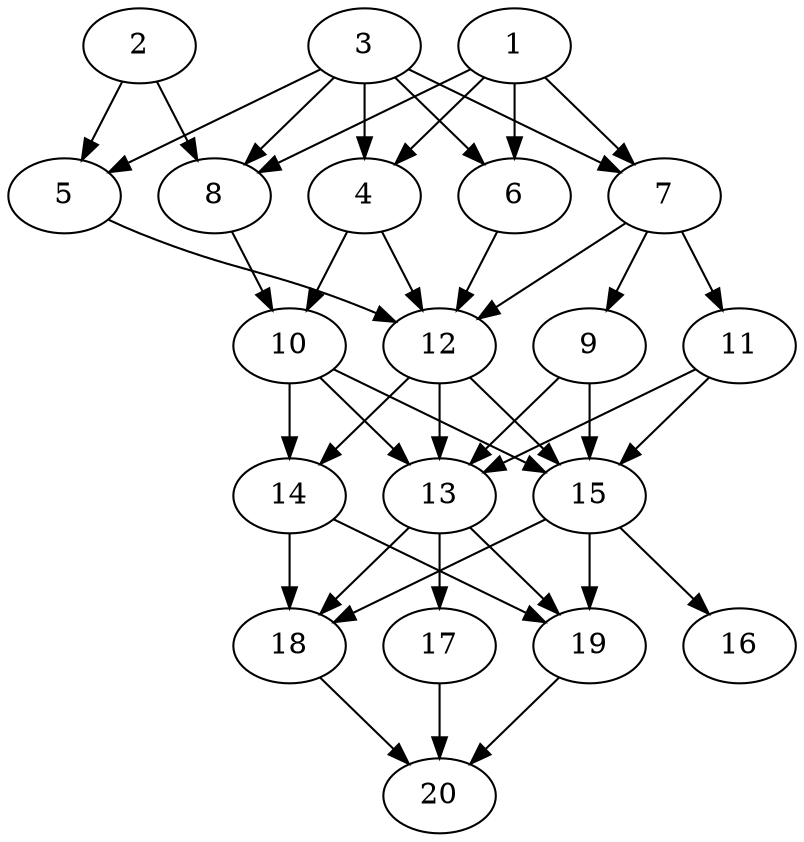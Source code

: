 // DAG automatically generated by daggen at Thu Oct  3 13:58:42 2019
// ./daggen --dot -n 20 --ccr 0.4 --fat 0.5 --regular 0.5 --density 0.9 --mindata 5242880 --maxdata 52428800 
digraph G {
  1 [size="76282880", alpha="0.20", expect_size="30513152"] 
  1 -> 4 [size ="30513152"]
  1 -> 6 [size ="30513152"]
  1 -> 7 [size ="30513152"]
  1 -> 8 [size ="30513152"]
  2 [size="128875520", alpha="0.10", expect_size="51550208"] 
  2 -> 5 [size ="51550208"]
  2 -> 8 [size ="51550208"]
  3 [size="129505280", alpha="0.10", expect_size="51802112"] 
  3 -> 4 [size ="51802112"]
  3 -> 5 [size ="51802112"]
  3 -> 6 [size ="51802112"]
  3 -> 7 [size ="51802112"]
  3 -> 8 [size ="51802112"]
  4 [size="60574720", alpha="0.13", expect_size="24229888"] 
  4 -> 10 [size ="24229888"]
  4 -> 12 [size ="24229888"]
  5 [size="35978240", alpha="0.12", expect_size="14391296"] 
  5 -> 12 [size ="14391296"]
  6 [size="126456320", alpha="0.17", expect_size="50582528"] 
  6 -> 12 [size ="50582528"]
  7 [size="27914240", alpha="0.06", expect_size="11165696"] 
  7 -> 9 [size ="11165696"]
  7 -> 11 [size ="11165696"]
  7 -> 12 [size ="11165696"]
  8 [size="59335680", alpha="0.07", expect_size="23734272"] 
  8 -> 10 [size ="23734272"]
  9 [size="85245440", alpha="0.03", expect_size="34098176"] 
  9 -> 13 [size ="34098176"]
  9 -> 15 [size ="34098176"]
  10 [size="40087040", alpha="0.17", expect_size="16034816"] 
  10 -> 13 [size ="16034816"]
  10 -> 14 [size ="16034816"]
  10 -> 15 [size ="16034816"]
  11 [size="110428160", alpha="0.12", expect_size="44171264"] 
  11 -> 13 [size ="44171264"]
  11 -> 15 [size ="44171264"]
  12 [size="108213760", alpha="0.11", expect_size="43285504"] 
  12 -> 13 [size ="43285504"]
  12 -> 14 [size ="43285504"]
  12 -> 15 [size ="43285504"]
  13 [size="49146880", alpha="0.16", expect_size="19658752"] 
  13 -> 17 [size ="19658752"]
  13 -> 18 [size ="19658752"]
  13 -> 19 [size ="19658752"]
  14 [size="105459200", alpha="0.12", expect_size="42183680"] 
  14 -> 18 [size ="42183680"]
  14 -> 19 [size ="42183680"]
  15 [size="62026240", alpha="0.13", expect_size="24810496"] 
  15 -> 16 [size ="24810496"]
  15 -> 18 [size ="24810496"]
  15 -> 19 [size ="24810496"]
  16 [size="14110720", alpha="0.06", expect_size="5644288"] 
  17 [size="114772480", alpha="0.04", expect_size="45908992"] 
  17 -> 20 [size ="45908992"]
  18 [size="34309120", alpha="0.12", expect_size="13723648"] 
  18 -> 20 [size ="13723648"]
  19 [size="77744640", alpha="0.05", expect_size="31097856"] 
  19 -> 20 [size ="31097856"]
  20 [size="97743360", alpha="0.08", expect_size="39097344"] 
}
